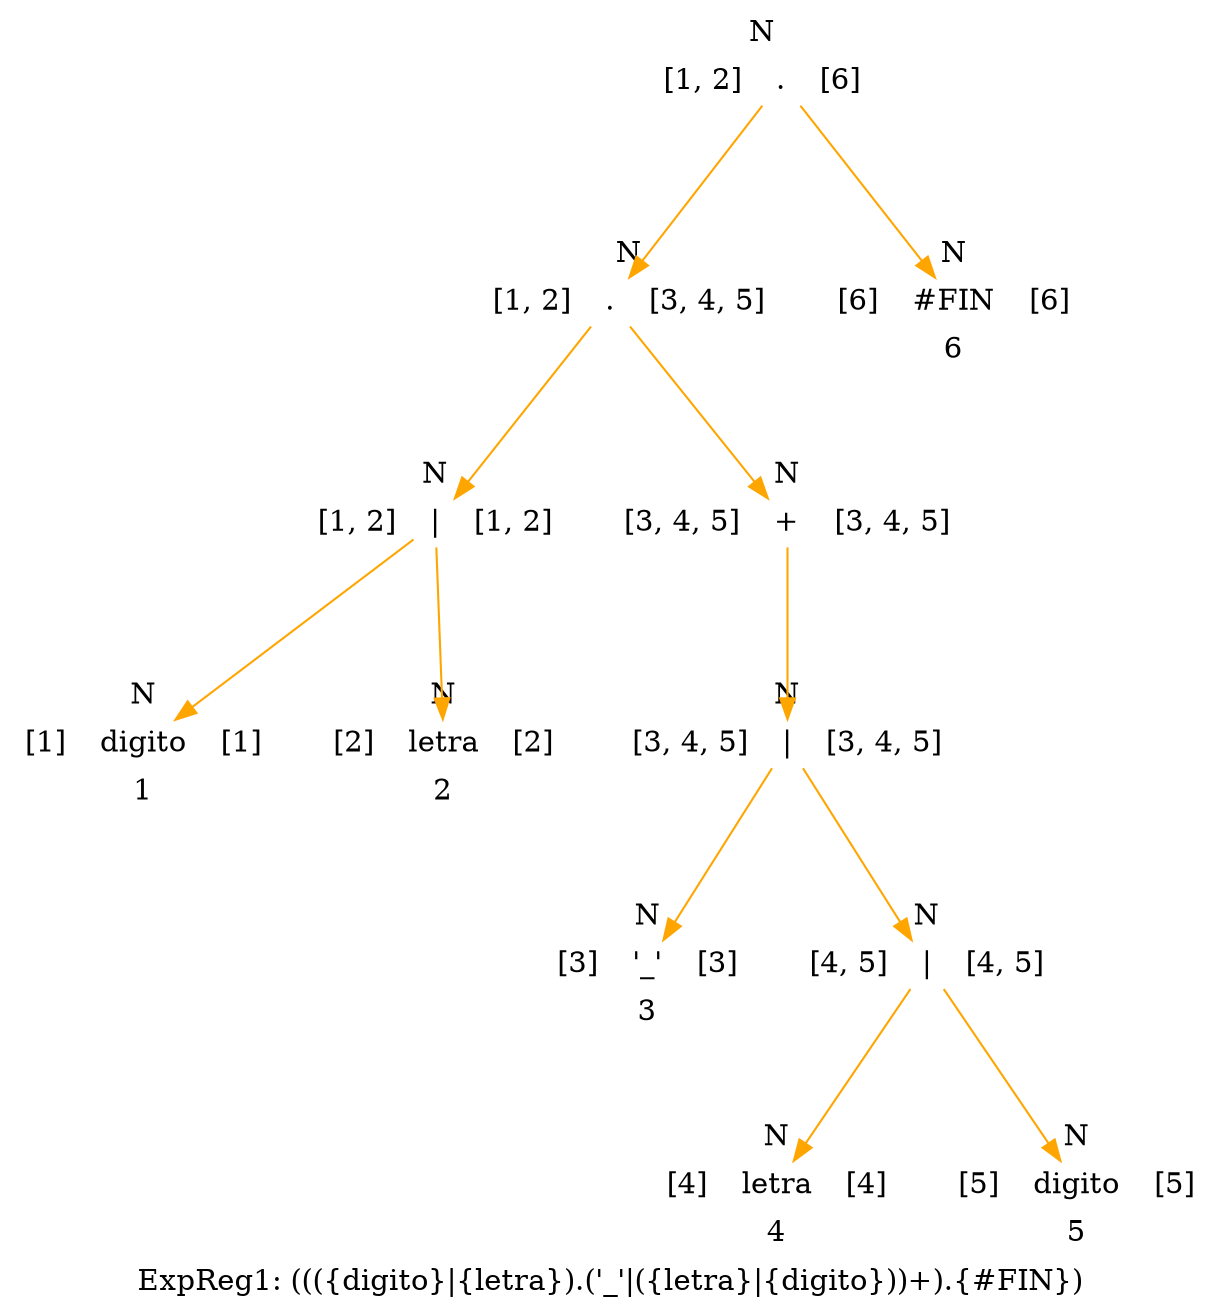 digraph structs {
    node [shape=record];
    label = "ExpReg1: ((({digito}|{letra}).('_'|({letra}|{digito}))+).{#FIN})";
    Nodo12 [label="{ N |{[1, 2]|<here> . |[6]}| }" color="white"];
    Nodo10 [label="{ N |{[1, 2]|<here> . |[3, 4, 5]}| }" color="white"];
    Nodo3 [label="{ N |{[1, 2]|<here> \| |[1, 2]}| }" color="white"];
    Nodo1 [label="{ N |{[1]|<here> digito |[1]}| 1}" color="white"];
    Nodo2 [label="{ N |{[2]|<here> letra |[2]}| 2}" color="white"];
    Nodo9 [label="{ N |{[3, 4, 5]|<here> + |[3, 4, 5]}| }" color="white"];
    Nodo8 [label="{ N |{[3, 4, 5]|<here> \| |[3, 4, 5]}| }" color="white"];
    Nodo4 [label="{ N |{[3]|<here> '_' |[3]}| 3}" color="white"];
    Nodo7 [label="{ N |{[4, 5]|<here> \| |[4, 5]}| }" color="white"];
    Nodo5 [label="{ N |{[4]|<here> letra |[4]}| 4}" color="white"];
    Nodo6 [label="{ N |{[5]|<here> digito |[5]}| 5}" color="white"];
    Nodo11 [label="{ N |{[6]|<here> #FIN |[6]}| 6}" color="white"];
    Nodo12:here -> Nodo10:here [color="orange"];
    Nodo12:here -> Nodo11:here [color="orange"];
    Nodo10:here -> Nodo3:here [color="orange"];
    Nodo10:here -> Nodo9:here [color="orange"];
    Nodo3:here -> Nodo1:here [color="orange"];
    Nodo3:here -> Nodo2:here [color="orange"];
    Nodo9:here -> Nodo8:here [color="orange"];
    Nodo8:here -> Nodo4:here [color="orange"];
    Nodo8:here -> Nodo7:here [color="orange"];
    Nodo7:here -> Nodo5:here [color="orange"];
    Nodo7:here -> Nodo6:here [color="orange"];
}